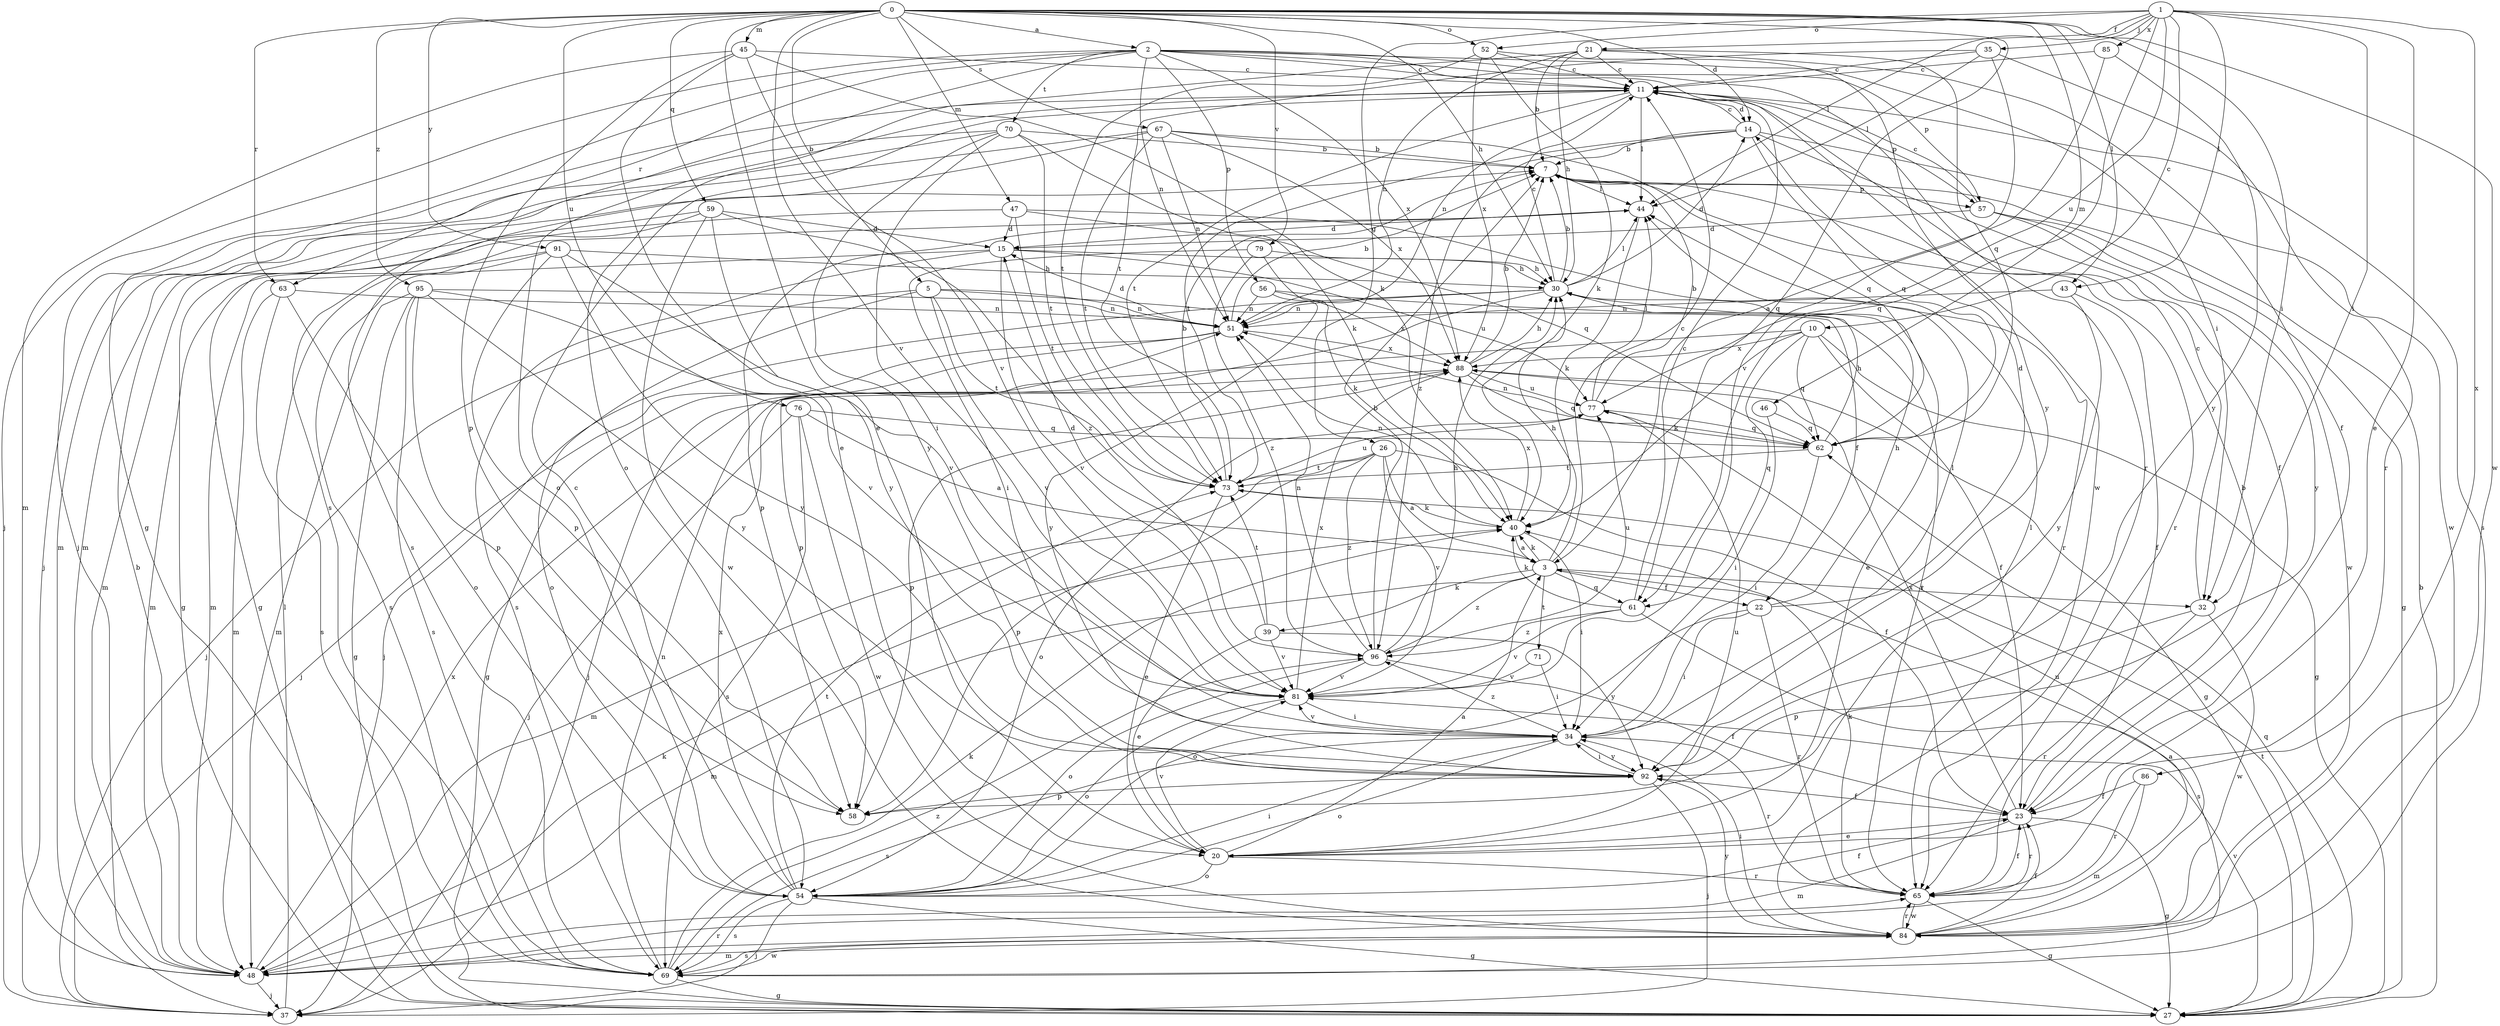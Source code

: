 strict digraph  {
0;
1;
2;
3;
5;
7;
10;
11;
14;
15;
20;
21;
22;
23;
26;
27;
30;
32;
34;
35;
37;
39;
40;
43;
44;
45;
46;
47;
48;
51;
52;
54;
56;
57;
58;
59;
61;
62;
63;
65;
67;
69;
70;
71;
73;
76;
77;
79;
81;
84;
85;
86;
88;
91;
92;
95;
96;
0 -> 2  [label=a];
0 -> 5  [label=b];
0 -> 14  [label=d];
0 -> 20  [label=e];
0 -> 30  [label=h];
0 -> 32  [label=i];
0 -> 43  [label=l];
0 -> 45  [label=m];
0 -> 46  [label=m];
0 -> 47  [label=m];
0 -> 52  [label=o];
0 -> 59  [label=q];
0 -> 61  [label=q];
0 -> 63  [label=r];
0 -> 67  [label=s];
0 -> 76  [label=u];
0 -> 79  [label=v];
0 -> 81  [label=v];
0 -> 84  [label=w];
0 -> 91  [label=y];
0 -> 95  [label=z];
1 -> 10  [label=c];
1 -> 20  [label=e];
1 -> 21  [label=f];
1 -> 26  [label=g];
1 -> 32  [label=i];
1 -> 35  [label=j];
1 -> 43  [label=l];
1 -> 44  [label=l];
1 -> 52  [label=o];
1 -> 61  [label=q];
1 -> 77  [label=u];
1 -> 85  [label=x];
1 -> 86  [label=x];
2 -> 11  [label=c];
2 -> 27  [label=g];
2 -> 32  [label=i];
2 -> 37  [label=j];
2 -> 51  [label=n];
2 -> 56  [label=p];
2 -> 57  [label=p];
2 -> 63  [label=r];
2 -> 65  [label=r];
2 -> 69  [label=s];
2 -> 70  [label=t];
2 -> 84  [label=w];
2 -> 88  [label=x];
3 -> 11  [label=c];
3 -> 22  [label=f];
3 -> 30  [label=h];
3 -> 32  [label=i];
3 -> 39  [label=k];
3 -> 40  [label=k];
3 -> 48  [label=m];
3 -> 61  [label=q];
3 -> 71  [label=t];
3 -> 96  [label=z];
5 -> 22  [label=f];
5 -> 37  [label=j];
5 -> 51  [label=n];
5 -> 54  [label=o];
5 -> 73  [label=t];
5 -> 81  [label=v];
7 -> 44  [label=l];
7 -> 57  [label=p];
7 -> 65  [label=r];
10 -> 23  [label=f];
10 -> 27  [label=g];
10 -> 37  [label=j];
10 -> 40  [label=k];
10 -> 61  [label=q];
10 -> 62  [label=q];
10 -> 88  [label=x];
11 -> 14  [label=d];
11 -> 37  [label=j];
11 -> 44  [label=l];
11 -> 51  [label=n];
11 -> 54  [label=o];
11 -> 57  [label=p];
11 -> 69  [label=s];
11 -> 73  [label=t];
14 -> 7  [label=b];
14 -> 11  [label=c];
14 -> 23  [label=f];
14 -> 62  [label=q];
14 -> 73  [label=t];
14 -> 84  [label=w];
14 -> 96  [label=z];
15 -> 30  [label=h];
15 -> 48  [label=m];
15 -> 69  [label=s];
15 -> 77  [label=u];
15 -> 81  [label=v];
20 -> 3  [label=a];
20 -> 44  [label=l];
20 -> 54  [label=o];
20 -> 65  [label=r];
20 -> 77  [label=u];
20 -> 81  [label=v];
21 -> 7  [label=b];
21 -> 11  [label=c];
21 -> 23  [label=f];
21 -> 30  [label=h];
21 -> 51  [label=n];
21 -> 54  [label=o];
21 -> 62  [label=q];
22 -> 14  [label=d];
22 -> 30  [label=h];
22 -> 34  [label=i];
22 -> 54  [label=o];
22 -> 65  [label=r];
23 -> 7  [label=b];
23 -> 20  [label=e];
23 -> 27  [label=g];
23 -> 48  [label=m];
23 -> 65  [label=r];
23 -> 88  [label=x];
26 -> 3  [label=a];
26 -> 23  [label=f];
26 -> 48  [label=m];
26 -> 58  [label=p];
26 -> 73  [label=t];
26 -> 81  [label=v];
26 -> 96  [label=z];
27 -> 7  [label=b];
27 -> 62  [label=q];
27 -> 73  [label=t];
27 -> 81  [label=v];
30 -> 7  [label=b];
30 -> 11  [label=c];
30 -> 14  [label=d];
30 -> 20  [label=e];
30 -> 37  [label=j];
30 -> 44  [label=l];
30 -> 51  [label=n];
30 -> 58  [label=p];
32 -> 11  [label=c];
32 -> 58  [label=p];
32 -> 65  [label=r];
32 -> 84  [label=w];
34 -> 44  [label=l];
34 -> 54  [label=o];
34 -> 65  [label=r];
34 -> 69  [label=s];
34 -> 81  [label=v];
34 -> 92  [label=y];
34 -> 96  [label=z];
35 -> 11  [label=c];
35 -> 44  [label=l];
35 -> 65  [label=r];
35 -> 73  [label=t];
35 -> 81  [label=v];
37 -> 44  [label=l];
39 -> 15  [label=d];
39 -> 20  [label=e];
39 -> 73  [label=t];
39 -> 81  [label=v];
39 -> 92  [label=y];
40 -> 3  [label=a];
40 -> 34  [label=i];
40 -> 51  [label=n];
40 -> 88  [label=x];
43 -> 23  [label=f];
43 -> 51  [label=n];
43 -> 92  [label=y];
44 -> 15  [label=d];
44 -> 40  [label=k];
44 -> 58  [label=p];
45 -> 11  [label=c];
45 -> 20  [label=e];
45 -> 40  [label=k];
45 -> 48  [label=m];
45 -> 58  [label=p];
45 -> 81  [label=v];
46 -> 34  [label=i];
46 -> 62  [label=q];
47 -> 15  [label=d];
47 -> 27  [label=g];
47 -> 62  [label=q];
47 -> 65  [label=r];
47 -> 73  [label=t];
48 -> 7  [label=b];
48 -> 37  [label=j];
48 -> 40  [label=k];
48 -> 65  [label=r];
48 -> 88  [label=x];
51 -> 7  [label=b];
51 -> 15  [label=d];
51 -> 27  [label=g];
51 -> 37  [label=j];
51 -> 88  [label=x];
52 -> 11  [label=c];
52 -> 40  [label=k];
52 -> 73  [label=t];
52 -> 88  [label=x];
52 -> 92  [label=y];
54 -> 11  [label=c];
54 -> 23  [label=f];
54 -> 27  [label=g];
54 -> 34  [label=i];
54 -> 37  [label=j];
54 -> 69  [label=s];
54 -> 73  [label=t];
54 -> 88  [label=x];
56 -> 51  [label=n];
56 -> 65  [label=r];
56 -> 88  [label=x];
56 -> 92  [label=y];
57 -> 11  [label=c];
57 -> 15  [label=d];
57 -> 27  [label=g];
57 -> 84  [label=w];
57 -> 92  [label=y];
59 -> 15  [label=d];
59 -> 27  [label=g];
59 -> 48  [label=m];
59 -> 84  [label=w];
59 -> 92  [label=y];
59 -> 96  [label=z];
61 -> 11  [label=c];
61 -> 40  [label=k];
61 -> 69  [label=s];
61 -> 81  [label=v];
61 -> 96  [label=z];
62 -> 30  [label=h];
62 -> 34  [label=i];
62 -> 51  [label=n];
62 -> 73  [label=t];
63 -> 48  [label=m];
63 -> 51  [label=n];
63 -> 54  [label=o];
63 -> 69  [label=s];
65 -> 23  [label=f];
65 -> 27  [label=g];
65 -> 40  [label=k];
65 -> 84  [label=w];
67 -> 7  [label=b];
67 -> 48  [label=m];
67 -> 51  [label=n];
67 -> 62  [label=q];
67 -> 69  [label=s];
67 -> 73  [label=t];
67 -> 88  [label=x];
69 -> 27  [label=g];
69 -> 40  [label=k];
69 -> 51  [label=n];
69 -> 84  [label=w];
69 -> 96  [label=z];
70 -> 7  [label=b];
70 -> 34  [label=i];
70 -> 37  [label=j];
70 -> 40  [label=k];
70 -> 48  [label=m];
70 -> 73  [label=t];
70 -> 92  [label=y];
71 -> 34  [label=i];
71 -> 81  [label=v];
73 -> 7  [label=b];
73 -> 20  [label=e];
73 -> 40  [label=k];
73 -> 77  [label=u];
76 -> 3  [label=a];
76 -> 37  [label=j];
76 -> 62  [label=q];
76 -> 69  [label=s];
76 -> 84  [label=w];
77 -> 7  [label=b];
77 -> 44  [label=l];
77 -> 54  [label=o];
77 -> 62  [label=q];
79 -> 30  [label=h];
79 -> 34  [label=i];
79 -> 40  [label=k];
79 -> 96  [label=z];
81 -> 34  [label=i];
81 -> 54  [label=o];
81 -> 88  [label=x];
84 -> 3  [label=a];
84 -> 23  [label=f];
84 -> 34  [label=i];
84 -> 48  [label=m];
84 -> 65  [label=r];
84 -> 69  [label=s];
84 -> 77  [label=u];
84 -> 92  [label=y];
85 -> 3  [label=a];
85 -> 11  [label=c];
85 -> 92  [label=y];
86 -> 23  [label=f];
86 -> 48  [label=m];
86 -> 65  [label=r];
88 -> 7  [label=b];
88 -> 27  [label=g];
88 -> 30  [label=h];
88 -> 58  [label=p];
88 -> 62  [label=q];
88 -> 77  [label=u];
91 -> 30  [label=h];
91 -> 48  [label=m];
91 -> 58  [label=p];
91 -> 69  [label=s];
91 -> 81  [label=v];
91 -> 92  [label=y];
92 -> 23  [label=f];
92 -> 34  [label=i];
92 -> 37  [label=j];
92 -> 58  [label=p];
95 -> 27  [label=g];
95 -> 48  [label=m];
95 -> 51  [label=n];
95 -> 58  [label=p];
95 -> 69  [label=s];
95 -> 81  [label=v];
95 -> 92  [label=y];
96 -> 7  [label=b];
96 -> 23  [label=f];
96 -> 30  [label=h];
96 -> 51  [label=n];
96 -> 54  [label=o];
96 -> 77  [label=u];
96 -> 81  [label=v];
}
